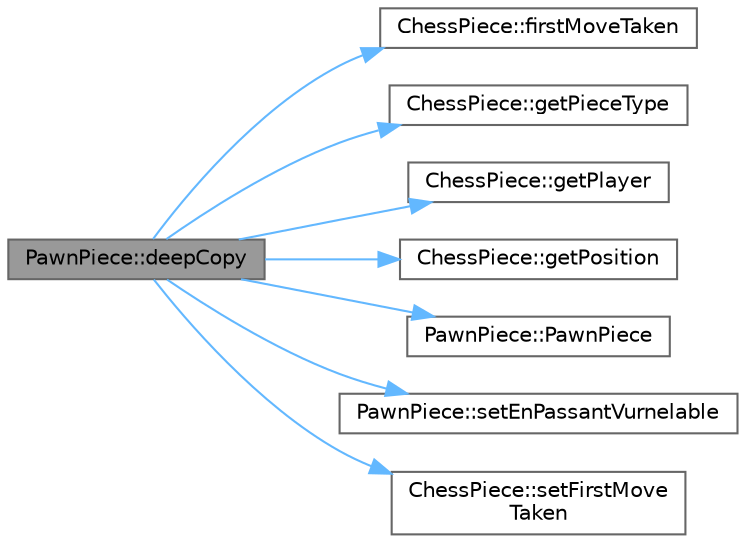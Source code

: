 digraph "PawnPiece::deepCopy"
{
 // LATEX_PDF_SIZE
  bgcolor="transparent";
  edge [fontname=Helvetica,fontsize=10,labelfontname=Helvetica,labelfontsize=10];
  node [fontname=Helvetica,fontsize=10,shape=box,height=0.2,width=0.4];
  rankdir="LR";
  Node1 [id="Node000001",label="PawnPiece::deepCopy",height=0.2,width=0.4,color="gray40", fillcolor="grey60", style="filled", fontcolor="black",tooltip="Creates a deep copy of the pawn piece."];
  Node1 -> Node2 [id="edge8_Node000001_Node000002",color="steelblue1",style="solid",tooltip=" "];
  Node2 [id="Node000002",label="ChessPiece::firstMoveTaken",height=0.2,width=0.4,color="grey40", fillcolor="white", style="filled",URL="$class_chess_piece.html#a7dd2c8580a749a8cac1b13a0d1b32e1e",tooltip="Checks whether the first move has been taken."];
  Node1 -> Node3 [id="edge9_Node000001_Node000003",color="steelblue1",style="solid",tooltip=" "];
  Node3 [id="Node000003",label="ChessPiece::getPieceType",height=0.2,width=0.4,color="grey40", fillcolor="white", style="filled",URL="$class_chess_piece.html#a334618388830072f1f7775a1adf510a8",tooltip="Gets the type of the chess piece."];
  Node1 -> Node4 [id="edge10_Node000001_Node000004",color="steelblue1",style="solid",tooltip=" "];
  Node4 [id="Node000004",label="ChessPiece::getPlayer",height=0.2,width=0.4,color="grey40", fillcolor="white", style="filled",URL="$class_chess_piece.html#aa449c4e3dd08c3f3aa08309a6bf59062",tooltip="Gets the player to whom the chess piece belongs."];
  Node1 -> Node5 [id="edge11_Node000001_Node000005",color="steelblue1",style="solid",tooltip=" "];
  Node5 [id="Node000005",label="ChessPiece::getPosition",height=0.2,width=0.4,color="grey40", fillcolor="white", style="filled",URL="$class_chess_piece.html#a0d288a080fad78ca88a3cbef84566dcb",tooltip="Gets the current position of the chess piece on the chessboard."];
  Node1 -> Node6 [id="edge12_Node000001_Node000006",color="steelblue1",style="solid",tooltip=" "];
  Node6 [id="Node000006",label="PawnPiece::PawnPiece",height=0.2,width=0.4,color="grey40", fillcolor="white", style="filled",URL="$class_pawn_piece.html#acc7bab51a6115f209c3d1a3c4771ef36",tooltip="Constructor for PawnPiece."];
  Node1 -> Node7 [id="edge13_Node000001_Node000007",color="steelblue1",style="solid",tooltip=" "];
  Node7 [id="Node000007",label="PawnPiece::setEnPassantVurnelable",height=0.2,width=0.4,color="grey40", fillcolor="white", style="filled",URL="$class_pawn_piece.html#a3a94c5449a9ab8fc1cd62dd0d48aed45",tooltip="Sets the pawn piece as vulnerable to en passant capture."];
  Node1 -> Node8 [id="edge14_Node000001_Node000008",color="steelblue1",style="solid",tooltip=" "];
  Node8 [id="Node000008",label="ChessPiece::setFirstMove\lTaken",height=0.2,width=0.4,color="grey40", fillcolor="white", style="filled",URL="$class_chess_piece.html#ab57c93bf1710ae5aa0e0c314deb11ee1",tooltip="Sets the flag indicating that the first move has been taken."];
}
